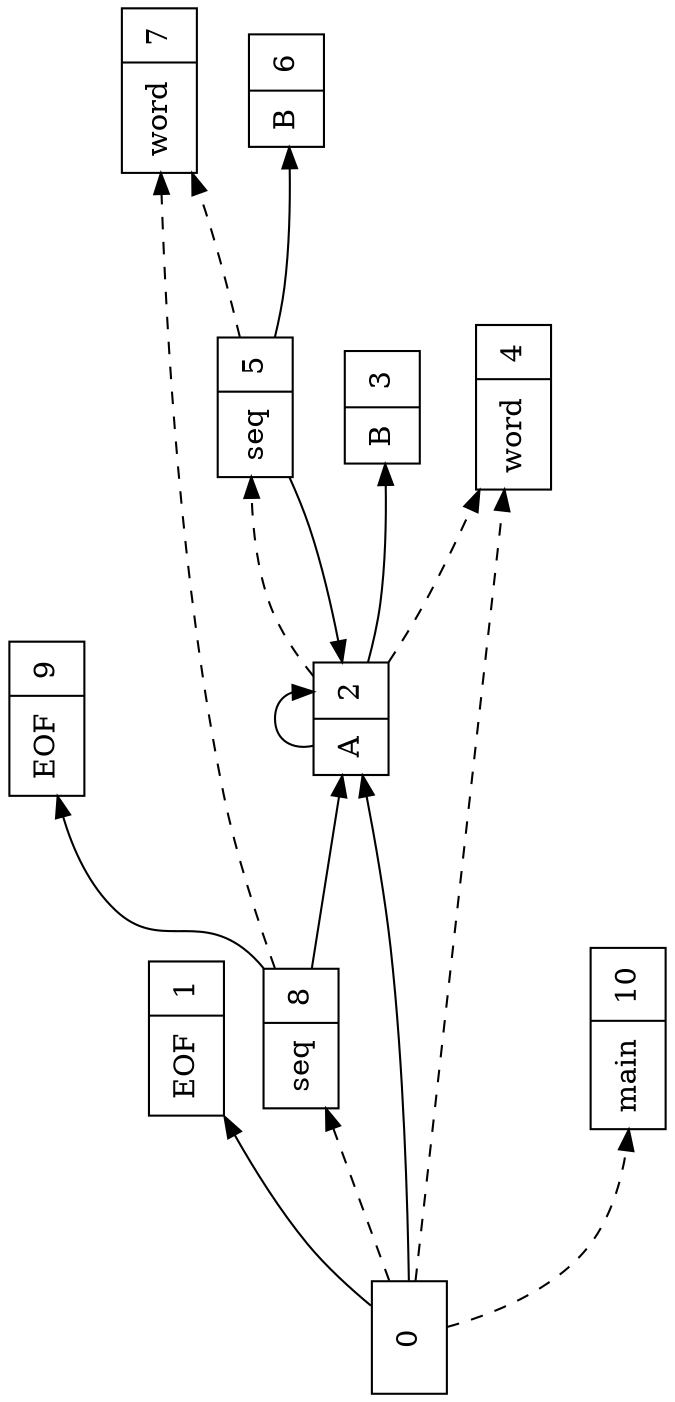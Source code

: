 digraph G {
orientation = landscape;
rankdir = LR;
ratio = compress;
s0 [ label="0", shape = record ] ;
s1 [ label="{EOF|1}", shape = record ] ;
s2 [ label="{A|2}", shape = record ] ;
s3 [ label="{B|3}", shape = record ] ;
s4 [ label="{word|4}", shape = record ] ;
s5 [ label="{seq|5}", shape = record ] ;
s6 [ label="{B|6}", shape = record ] ;
s7 [ label="{word|7}", shape = record ] ;
s8 [ label="{seq|8}", shape = record ] ;
s9 [ label="{EOF|9}", shape = record ] ;
s10 [ label="{main|10}", shape = record ] ;
s0 -> s1 [ label="        ", style = solid ] ;
s0 -> s2 [ label="        ", style = solid ] ;
s0 -> s4 [ label="        ", style = dashed ] ;
s0 -> s8 [ label="        ", style = dashed ] ;
s0 -> s10 [ label="        ", style = dashed ] ;
s2 -> s3 [ label="        ", style = solid ] ;
s2 -> s2 [ label="        ", style = solid ] ;
s2 -> s4 [ label="        ", style = dashed ] ;
s2 -> s5 [ label="        ", style = dashed ] ;
s5 -> s6 [ label="        ", style = solid ] ;
s5 -> s2 [ label="        ", style = solid ] ;
s5 -> s7 [ label="        ", style = dashed ] ;
s8 -> s9 [ label="        ", style = solid ] ;
s8 -> s2 [ label="        ", style = solid ] ;
s8 -> s7 [ label="        ", style = dashed ] ;

}

